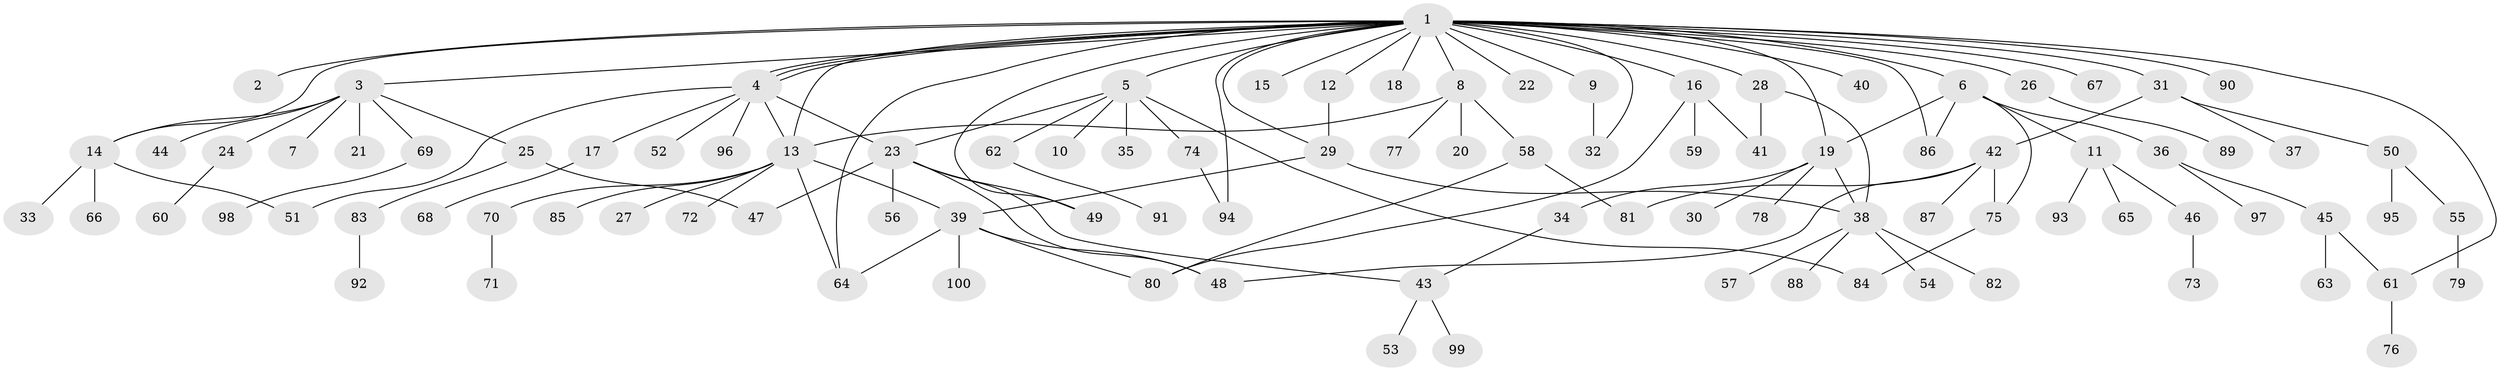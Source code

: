 // Generated by graph-tools (version 1.1) at 2025/38/02/21/25 10:38:54]
// undirected, 100 vertices, 128 edges
graph export_dot {
graph [start="1"]
  node [color=gray90,style=filled];
  1;
  2;
  3;
  4;
  5;
  6;
  7;
  8;
  9;
  10;
  11;
  12;
  13;
  14;
  15;
  16;
  17;
  18;
  19;
  20;
  21;
  22;
  23;
  24;
  25;
  26;
  27;
  28;
  29;
  30;
  31;
  32;
  33;
  34;
  35;
  36;
  37;
  38;
  39;
  40;
  41;
  42;
  43;
  44;
  45;
  46;
  47;
  48;
  49;
  50;
  51;
  52;
  53;
  54;
  55;
  56;
  57;
  58;
  59;
  60;
  61;
  62;
  63;
  64;
  65;
  66;
  67;
  68;
  69;
  70;
  71;
  72;
  73;
  74;
  75;
  76;
  77;
  78;
  79;
  80;
  81;
  82;
  83;
  84;
  85;
  86;
  87;
  88;
  89;
  90;
  91;
  92;
  93;
  94;
  95;
  96;
  97;
  98;
  99;
  100;
  1 -- 2;
  1 -- 3;
  1 -- 4;
  1 -- 4;
  1 -- 4;
  1 -- 5;
  1 -- 6;
  1 -- 8;
  1 -- 9;
  1 -- 12;
  1 -- 13;
  1 -- 14;
  1 -- 15;
  1 -- 16;
  1 -- 18;
  1 -- 19;
  1 -- 22;
  1 -- 26;
  1 -- 28;
  1 -- 29;
  1 -- 31;
  1 -- 32;
  1 -- 40;
  1 -- 49;
  1 -- 61;
  1 -- 64;
  1 -- 67;
  1 -- 86;
  1 -- 90;
  1 -- 94;
  3 -- 7;
  3 -- 14;
  3 -- 21;
  3 -- 24;
  3 -- 25;
  3 -- 44;
  3 -- 69;
  4 -- 13;
  4 -- 17;
  4 -- 23;
  4 -- 51;
  4 -- 52;
  4 -- 96;
  5 -- 10;
  5 -- 23;
  5 -- 35;
  5 -- 62;
  5 -- 74;
  5 -- 84;
  6 -- 11;
  6 -- 19;
  6 -- 36;
  6 -- 75;
  6 -- 86;
  8 -- 13;
  8 -- 20;
  8 -- 58;
  8 -- 77;
  9 -- 32;
  11 -- 46;
  11 -- 65;
  11 -- 93;
  12 -- 29;
  13 -- 27;
  13 -- 39;
  13 -- 64;
  13 -- 70;
  13 -- 72;
  13 -- 85;
  14 -- 33;
  14 -- 51;
  14 -- 66;
  16 -- 41;
  16 -- 59;
  16 -- 80;
  17 -- 68;
  19 -- 30;
  19 -- 34;
  19 -- 38;
  19 -- 78;
  23 -- 43;
  23 -- 47;
  23 -- 48;
  23 -- 49;
  23 -- 56;
  24 -- 60;
  25 -- 47;
  25 -- 83;
  26 -- 89;
  28 -- 38;
  28 -- 41;
  29 -- 38;
  29 -- 39;
  31 -- 37;
  31 -- 42;
  31 -- 50;
  34 -- 43;
  36 -- 45;
  36 -- 97;
  38 -- 54;
  38 -- 57;
  38 -- 82;
  38 -- 88;
  39 -- 48;
  39 -- 64;
  39 -- 80;
  39 -- 100;
  42 -- 48;
  42 -- 75;
  42 -- 81;
  42 -- 87;
  43 -- 53;
  43 -- 99;
  45 -- 61;
  45 -- 63;
  46 -- 73;
  50 -- 55;
  50 -- 95;
  55 -- 79;
  58 -- 80;
  58 -- 81;
  61 -- 76;
  62 -- 91;
  69 -- 98;
  70 -- 71;
  74 -- 94;
  75 -- 84;
  83 -- 92;
}
